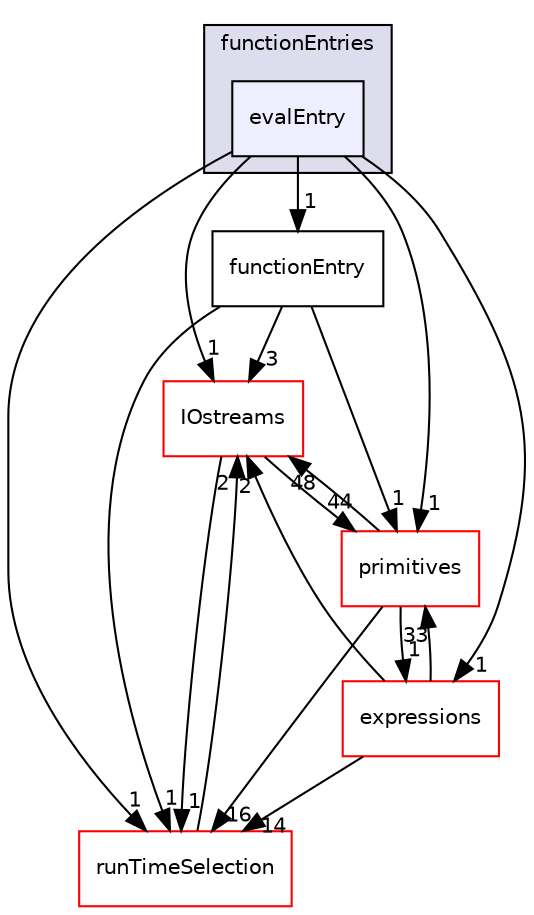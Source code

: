 digraph "src/OpenFOAM/db/dictionary/functionEntries/evalEntry" {
  bgcolor=transparent;
  compound=true
  node [ fontsize="10", fontname="Helvetica"];
  edge [ labelfontsize="10", labelfontname="Helvetica"];
  subgraph clusterdir_02d80f093374efbc333e223ddfd028a9 {
    graph [ bgcolor="#ddddee", pencolor="black", label="functionEntries" fontname="Helvetica", fontsize="10", URL="dir_02d80f093374efbc333e223ddfd028a9.html"]
  dir_620535fa499e8c4093466b91a121e67e [shape=box, label="evalEntry", style="filled", fillcolor="#eeeeff", pencolor="black", URL="dir_620535fa499e8c4093466b91a121e67e.html"];
  }
  dir_93ae320f13f2b5009a9bc00443e35e66 [shape=box label="functionEntry" URL="dir_93ae320f13f2b5009a9bc00443e35e66.html"];
  dir_466e4f5b4cc1582939ab4ceba36098d8 [shape=box label="IOstreams" color="red" URL="dir_466e4f5b4cc1582939ab4ceba36098d8.html"];
  dir_3e50f45338116b169052b428016851aa [shape=box label="primitives" color="red" URL="dir_3e50f45338116b169052b428016851aa.html"];
  dir_fa8eb60ad2eb9e73026ecc23442a4b28 [shape=box label="expressions" color="red" URL="dir_fa8eb60ad2eb9e73026ecc23442a4b28.html"];
  dir_97107bb83a2a5bbfad7ddd584e3f301c [shape=box label="runTimeSelection" color="red" URL="dir_97107bb83a2a5bbfad7ddd584e3f301c.html"];
  dir_93ae320f13f2b5009a9bc00443e35e66->dir_466e4f5b4cc1582939ab4ceba36098d8 [headlabel="3", labeldistance=1.5 headhref="dir_002229_002265.html"];
  dir_93ae320f13f2b5009a9bc00443e35e66->dir_3e50f45338116b169052b428016851aa [headlabel="1", labeldistance=1.5 headhref="dir_002229_002628.html"];
  dir_93ae320f13f2b5009a9bc00443e35e66->dir_97107bb83a2a5bbfad7ddd584e3f301c [headlabel="1", labeldistance=1.5 headhref="dir_002229_002282.html"];
  dir_466e4f5b4cc1582939ab4ceba36098d8->dir_3e50f45338116b169052b428016851aa [headlabel="44", labeldistance=1.5 headhref="dir_002265_002628.html"];
  dir_466e4f5b4cc1582939ab4ceba36098d8->dir_97107bb83a2a5bbfad7ddd584e3f301c [headlabel="1", labeldistance=1.5 headhref="dir_002265_002282.html"];
  dir_3e50f45338116b169052b428016851aa->dir_466e4f5b4cc1582939ab4ceba36098d8 [headlabel="48", labeldistance=1.5 headhref="dir_002628_002265.html"];
  dir_3e50f45338116b169052b428016851aa->dir_fa8eb60ad2eb9e73026ecc23442a4b28 [headlabel="1", labeldistance=1.5 headhref="dir_002628_002297.html"];
  dir_3e50f45338116b169052b428016851aa->dir_97107bb83a2a5bbfad7ddd584e3f301c [headlabel="16", labeldistance=1.5 headhref="dir_002628_002282.html"];
  dir_fa8eb60ad2eb9e73026ecc23442a4b28->dir_466e4f5b4cc1582939ab4ceba36098d8 [headlabel="2", labeldistance=1.5 headhref="dir_002297_002265.html"];
  dir_fa8eb60ad2eb9e73026ecc23442a4b28->dir_3e50f45338116b169052b428016851aa [headlabel="33", labeldistance=1.5 headhref="dir_002297_002628.html"];
  dir_fa8eb60ad2eb9e73026ecc23442a4b28->dir_97107bb83a2a5bbfad7ddd584e3f301c [headlabel="14", labeldistance=1.5 headhref="dir_002297_002282.html"];
  dir_97107bb83a2a5bbfad7ddd584e3f301c->dir_466e4f5b4cc1582939ab4ceba36098d8 [headlabel="2", labeldistance=1.5 headhref="dir_002282_002265.html"];
  dir_620535fa499e8c4093466b91a121e67e->dir_93ae320f13f2b5009a9bc00443e35e66 [headlabel="1", labeldistance=1.5 headhref="dir_002228_002229.html"];
  dir_620535fa499e8c4093466b91a121e67e->dir_466e4f5b4cc1582939ab4ceba36098d8 [headlabel="1", labeldistance=1.5 headhref="dir_002228_002265.html"];
  dir_620535fa499e8c4093466b91a121e67e->dir_3e50f45338116b169052b428016851aa [headlabel="1", labeldistance=1.5 headhref="dir_002228_002628.html"];
  dir_620535fa499e8c4093466b91a121e67e->dir_fa8eb60ad2eb9e73026ecc23442a4b28 [headlabel="1", labeldistance=1.5 headhref="dir_002228_002297.html"];
  dir_620535fa499e8c4093466b91a121e67e->dir_97107bb83a2a5bbfad7ddd584e3f301c [headlabel="1", labeldistance=1.5 headhref="dir_002228_002282.html"];
}
